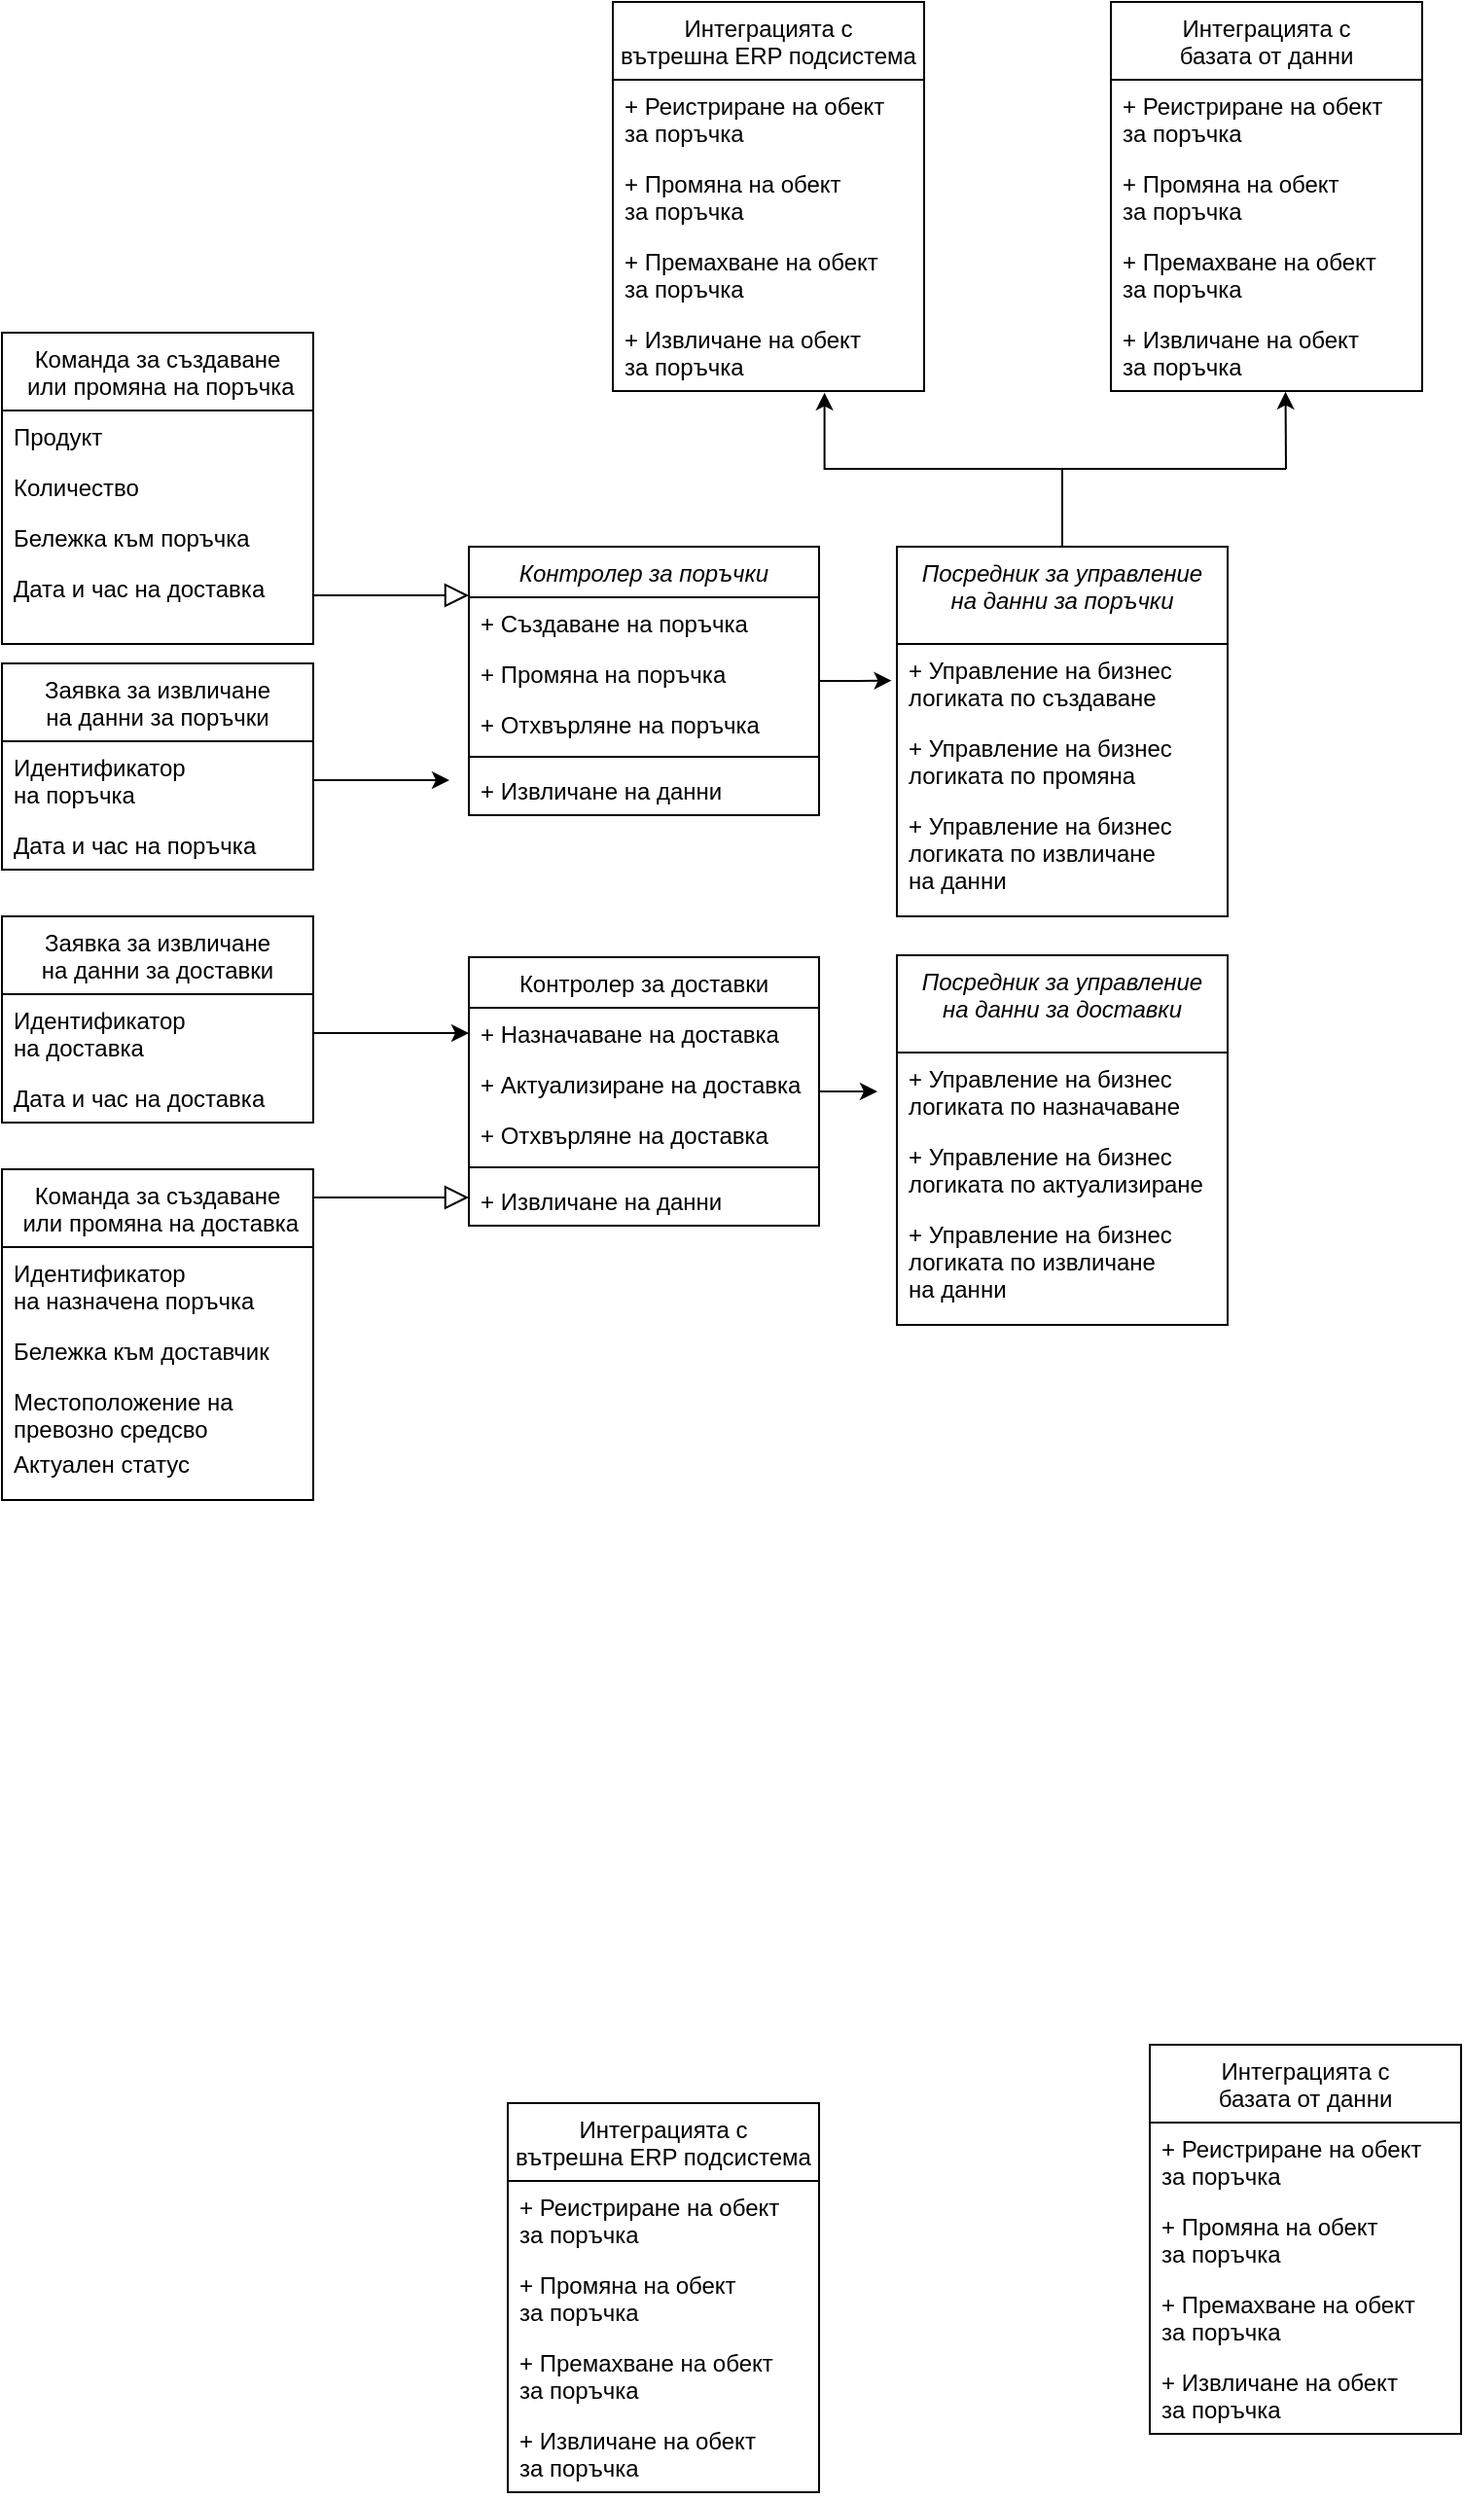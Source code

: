 <mxfile version="26.0.9">
  <diagram id="C5RBs43oDa-KdzZeNtuy" name="Page-1">
    <mxGraphModel dx="913" dy="1608" grid="1" gridSize="10" guides="1" tooltips="1" connect="1" arrows="1" fold="1" page="1" pageScale="1" pageWidth="827" pageHeight="1169" math="0" shadow="0">
      <root>
        <mxCell id="WIyWlLk6GJQsqaUBKTNV-0" />
        <mxCell id="WIyWlLk6GJQsqaUBKTNV-1" parent="WIyWlLk6GJQsqaUBKTNV-0" />
        <mxCell id="zkfFHV4jXpPFQw0GAbJ--0" value="Контролер за поръчки" style="swimlane;fontStyle=2;align=center;verticalAlign=top;childLayout=stackLayout;horizontal=1;startSize=26;horizontalStack=0;resizeParent=1;resizeLast=0;collapsible=1;marginBottom=0;rounded=0;shadow=0;strokeWidth=1;" parent="WIyWlLk6GJQsqaUBKTNV-1" vertex="1">
          <mxGeometry x="260" y="120" width="180" height="138" as="geometry">
            <mxRectangle x="230" y="140" width="160" height="26" as="alternateBounds" />
          </mxGeometry>
        </mxCell>
        <mxCell id="zkfFHV4jXpPFQw0GAbJ--1" value="+ Създаване на поръчка" style="text;align=left;verticalAlign=top;spacingLeft=4;spacingRight=4;overflow=hidden;rotatable=0;points=[[0,0.5],[1,0.5]];portConstraint=eastwest;" parent="zkfFHV4jXpPFQw0GAbJ--0" vertex="1">
          <mxGeometry y="26" width="180" height="26" as="geometry" />
        </mxCell>
        <mxCell id="zkfFHV4jXpPFQw0GAbJ--2" value="+ Промяна на поръчка" style="text;align=left;verticalAlign=top;spacingLeft=4;spacingRight=4;overflow=hidden;rotatable=0;points=[[0,0.5],[1,0.5]];portConstraint=eastwest;rounded=0;shadow=0;html=0;" parent="zkfFHV4jXpPFQw0GAbJ--0" vertex="1">
          <mxGeometry y="52" width="180" height="26" as="geometry" />
        </mxCell>
        <mxCell id="zkfFHV4jXpPFQw0GAbJ--3" value="+ Отхвърляне на поръчка" style="text;align=left;verticalAlign=top;spacingLeft=4;spacingRight=4;overflow=hidden;rotatable=0;points=[[0,0.5],[1,0.5]];portConstraint=eastwest;rounded=0;shadow=0;html=0;" parent="zkfFHV4jXpPFQw0GAbJ--0" vertex="1">
          <mxGeometry y="78" width="180" height="26" as="geometry" />
        </mxCell>
        <mxCell id="zkfFHV4jXpPFQw0GAbJ--4" value="" style="line;html=1;strokeWidth=1;align=left;verticalAlign=middle;spacingTop=-1;spacingLeft=3;spacingRight=3;rotatable=0;labelPosition=right;points=[];portConstraint=eastwest;" parent="zkfFHV4jXpPFQw0GAbJ--0" vertex="1">
          <mxGeometry y="104" width="180" height="8" as="geometry" />
        </mxCell>
        <mxCell id="zkfFHV4jXpPFQw0GAbJ--5" value="+ Извличане на данни" style="text;align=left;verticalAlign=top;spacingLeft=4;spacingRight=4;overflow=hidden;rotatable=0;points=[[0,0.5],[1,0.5]];portConstraint=eastwest;" parent="zkfFHV4jXpPFQw0GAbJ--0" vertex="1">
          <mxGeometry y="112" width="180" height="26" as="geometry" />
        </mxCell>
        <mxCell id="zkfFHV4jXpPFQw0GAbJ--6" value="Команда за създаване&#xa; или промяна на поръчка" style="swimlane;fontStyle=0;align=center;verticalAlign=top;childLayout=stackLayout;horizontal=1;startSize=40;horizontalStack=0;resizeParent=1;resizeLast=0;collapsible=1;marginBottom=0;rounded=0;shadow=0;strokeWidth=1;" parent="WIyWlLk6GJQsqaUBKTNV-1" vertex="1">
          <mxGeometry x="20" y="10" width="160" height="160" as="geometry">
            <mxRectangle x="20" y="120" width="160" height="26" as="alternateBounds" />
          </mxGeometry>
        </mxCell>
        <mxCell id="zkfFHV4jXpPFQw0GAbJ--7" value="Продукт" style="text;align=left;verticalAlign=top;spacingLeft=4;spacingRight=4;overflow=hidden;rotatable=0;points=[[0,0.5],[1,0.5]];portConstraint=eastwest;" parent="zkfFHV4jXpPFQw0GAbJ--6" vertex="1">
          <mxGeometry y="40" width="160" height="26" as="geometry" />
        </mxCell>
        <mxCell id="zkfFHV4jXpPFQw0GAbJ--8" value="Количество" style="text;align=left;verticalAlign=top;spacingLeft=4;spacingRight=4;overflow=hidden;rotatable=0;points=[[0,0.5],[1,0.5]];portConstraint=eastwest;rounded=0;shadow=0;html=0;" parent="zkfFHV4jXpPFQw0GAbJ--6" vertex="1">
          <mxGeometry y="66" width="160" height="26" as="geometry" />
        </mxCell>
        <mxCell id="-l603Kjwj29RVG60U1Hf-0" value="Бележка към поръчка" style="text;align=left;verticalAlign=top;spacingLeft=4;spacingRight=4;overflow=hidden;rotatable=0;points=[[0,0.5],[1,0.5]];portConstraint=eastwest;rounded=0;shadow=0;html=0;" parent="zkfFHV4jXpPFQw0GAbJ--6" vertex="1">
          <mxGeometry y="92" width="160" height="26" as="geometry" />
        </mxCell>
        <mxCell id="-l603Kjwj29RVG60U1Hf-1" value="Дата и час на доставка" style="text;align=left;verticalAlign=top;spacingLeft=4;spacingRight=4;overflow=hidden;rotatable=0;points=[[0,0.5],[1,0.5]];portConstraint=eastwest;rounded=0;shadow=0;html=0;" parent="zkfFHV4jXpPFQw0GAbJ--6" vertex="1">
          <mxGeometry y="118" width="160" height="26" as="geometry" />
        </mxCell>
        <mxCell id="zkfFHV4jXpPFQw0GAbJ--12" value="" style="endArrow=block;endSize=10;endFill=0;shadow=0;strokeWidth=1;rounded=0;curved=0;edgeStyle=elbowEdgeStyle;elbow=vertical;" parent="WIyWlLk6GJQsqaUBKTNV-1" source="zkfFHV4jXpPFQw0GAbJ--6" target="zkfFHV4jXpPFQw0GAbJ--0" edge="1">
          <mxGeometry width="160" relative="1" as="geometry">
            <mxPoint x="200" y="203" as="sourcePoint" />
            <mxPoint x="200" y="203" as="targetPoint" />
          </mxGeometry>
        </mxCell>
        <mxCell id="zkfFHV4jXpPFQw0GAbJ--17" value="Интеграцията с &#xa;базата от данни" style="swimlane;fontStyle=0;align=center;verticalAlign=top;childLayout=stackLayout;horizontal=1;startSize=40;horizontalStack=0;resizeParent=1;resizeLast=0;collapsible=1;marginBottom=0;rounded=0;shadow=0;strokeWidth=1;" parent="WIyWlLk6GJQsqaUBKTNV-1" vertex="1">
          <mxGeometry x="590" y="-160" width="160" height="200" as="geometry">
            <mxRectangle x="550" y="140" width="160" height="26" as="alternateBounds" />
          </mxGeometry>
        </mxCell>
        <mxCell id="zkfFHV4jXpPFQw0GAbJ--18" value="+ Реистриране на обект&#xa;за поръчка" style="text;align=left;verticalAlign=top;spacingLeft=4;spacingRight=4;overflow=hidden;rotatable=0;points=[[0,0.5],[1,0.5]];portConstraint=eastwest;" parent="zkfFHV4jXpPFQw0GAbJ--17" vertex="1">
          <mxGeometry y="40" width="160" height="40" as="geometry" />
        </mxCell>
        <mxCell id="zkfFHV4jXpPFQw0GAbJ--19" value="+ Промяна на обект&#xa;за поръчка" style="text;align=left;verticalAlign=top;spacingLeft=4;spacingRight=4;overflow=hidden;rotatable=0;points=[[0,0.5],[1,0.5]];portConstraint=eastwest;rounded=0;shadow=0;html=0;" parent="zkfFHV4jXpPFQw0GAbJ--17" vertex="1">
          <mxGeometry y="80" width="160" height="40" as="geometry" />
        </mxCell>
        <mxCell id="-l603Kjwj29RVG60U1Hf-2" value="+ Премахване на обект&#xa;за поръчка" style="text;align=left;verticalAlign=top;spacingLeft=4;spacingRight=4;overflow=hidden;rotatable=0;points=[[0,0.5],[1,0.5]];portConstraint=eastwest;rounded=0;shadow=0;html=0;" parent="zkfFHV4jXpPFQw0GAbJ--17" vertex="1">
          <mxGeometry y="120" width="160" height="40" as="geometry" />
        </mxCell>
        <mxCell id="-l603Kjwj29RVG60U1Hf-3" value="+ Извличане на обект&#xa;за поръчка" style="text;align=left;verticalAlign=top;spacingLeft=4;spacingRight=4;overflow=hidden;rotatable=0;points=[[0,0.5],[1,0.5]];portConstraint=eastwest;rounded=0;shadow=0;html=0;" parent="zkfFHV4jXpPFQw0GAbJ--17" vertex="1">
          <mxGeometry y="160" width="160" height="40" as="geometry" />
        </mxCell>
        <mxCell id="-l603Kjwj29RVG60U1Hf-4" value="Интеграцията с &#xa;вътрешна ERP подсистема" style="swimlane;fontStyle=0;align=center;verticalAlign=top;childLayout=stackLayout;horizontal=1;startSize=40;horizontalStack=0;resizeParent=1;resizeLast=0;collapsible=1;marginBottom=0;rounded=0;shadow=0;strokeWidth=1;" parent="WIyWlLk6GJQsqaUBKTNV-1" vertex="1">
          <mxGeometry x="334" y="-160" width="160" height="200" as="geometry">
            <mxRectangle x="550" y="140" width="160" height="26" as="alternateBounds" />
          </mxGeometry>
        </mxCell>
        <mxCell id="-l603Kjwj29RVG60U1Hf-5" value="+ Реистриране на обект&#xa;за поръчка" style="text;align=left;verticalAlign=top;spacingLeft=4;spacingRight=4;overflow=hidden;rotatable=0;points=[[0,0.5],[1,0.5]];portConstraint=eastwest;" parent="-l603Kjwj29RVG60U1Hf-4" vertex="1">
          <mxGeometry y="40" width="160" height="40" as="geometry" />
        </mxCell>
        <mxCell id="-l603Kjwj29RVG60U1Hf-6" value="+ Промяна на обект&#xa;за поръчка" style="text;align=left;verticalAlign=top;spacingLeft=4;spacingRight=4;overflow=hidden;rotatable=0;points=[[0,0.5],[1,0.5]];portConstraint=eastwest;rounded=0;shadow=0;html=0;" parent="-l603Kjwj29RVG60U1Hf-4" vertex="1">
          <mxGeometry y="80" width="160" height="40" as="geometry" />
        </mxCell>
        <mxCell id="-l603Kjwj29RVG60U1Hf-7" value="+ Премахване на обект&#xa;за поръчка" style="text;align=left;verticalAlign=top;spacingLeft=4;spacingRight=4;overflow=hidden;rotatable=0;points=[[0,0.5],[1,0.5]];portConstraint=eastwest;rounded=0;shadow=0;html=0;" parent="-l603Kjwj29RVG60U1Hf-4" vertex="1">
          <mxGeometry y="120" width="160" height="40" as="geometry" />
        </mxCell>
        <mxCell id="-l603Kjwj29RVG60U1Hf-8" value="+ Извличане на обект&#xa;за поръчка" style="text;align=left;verticalAlign=top;spacingLeft=4;spacingRight=4;overflow=hidden;rotatable=0;points=[[0,0.5],[1,0.5]];portConstraint=eastwest;rounded=0;shadow=0;html=0;" parent="-l603Kjwj29RVG60U1Hf-4" vertex="1">
          <mxGeometry y="160" width="160" height="40" as="geometry" />
        </mxCell>
        <mxCell id="-l603Kjwj29RVG60U1Hf-13" value="Посредник за управление &#xa;на данни за поръчки" style="swimlane;fontStyle=2;align=center;verticalAlign=top;childLayout=stackLayout;horizontal=1;startSize=50;horizontalStack=0;resizeParent=1;resizeLast=0;collapsible=1;marginBottom=0;rounded=0;shadow=0;strokeWidth=1;" parent="WIyWlLk6GJQsqaUBKTNV-1" vertex="1">
          <mxGeometry x="480" y="120" width="170" height="190" as="geometry">
            <mxRectangle x="230" y="140" width="160" height="26" as="alternateBounds" />
          </mxGeometry>
        </mxCell>
        <mxCell id="-l603Kjwj29RVG60U1Hf-28" value="+ Управление на бизнес &#xa;логиката по създаване" style="text;align=left;verticalAlign=top;spacingLeft=4;spacingRight=4;overflow=hidden;rotatable=0;points=[[0,0.5],[1,0.5]];portConstraint=eastwest;" parent="-l603Kjwj29RVG60U1Hf-13" vertex="1">
          <mxGeometry y="50" width="170" height="40" as="geometry" />
        </mxCell>
        <mxCell id="-l603Kjwj29RVG60U1Hf-29" value="+ Управление на бизнес &#xa;логиката по промяна" style="text;align=left;verticalAlign=top;spacingLeft=4;spacingRight=4;overflow=hidden;rotatable=0;points=[[0,0.5],[1,0.5]];portConstraint=eastwest;" parent="-l603Kjwj29RVG60U1Hf-13" vertex="1">
          <mxGeometry y="90" width="170" height="40" as="geometry" />
        </mxCell>
        <mxCell id="-l603Kjwj29RVG60U1Hf-30" value="+ Управление на бизнес &#xa;логиката по извличане &#xa;на данни" style="text;align=left;verticalAlign=top;spacingLeft=4;spacingRight=4;overflow=hidden;rotatable=0;points=[[0,0.5],[1,0.5]];portConstraint=eastwest;" parent="-l603Kjwj29RVG60U1Hf-13" vertex="1">
          <mxGeometry y="130" width="170" height="50" as="geometry" />
        </mxCell>
        <mxCell id="-l603Kjwj29RVG60U1Hf-21" style="edgeStyle=orthogonalEdgeStyle;rounded=0;orthogonalLoop=1;jettySize=auto;html=1;entryX=0.68;entryY=1.021;entryDx=0;entryDy=0;entryPerimeter=0;" parent="WIyWlLk6GJQsqaUBKTNV-1" source="-l603Kjwj29RVG60U1Hf-13" target="-l603Kjwj29RVG60U1Hf-8" edge="1">
          <mxGeometry relative="1" as="geometry" />
        </mxCell>
        <mxCell id="-l603Kjwj29RVG60U1Hf-24" value="" style="endArrow=classic;html=1;rounded=0;entryX=0.561;entryY=1.009;entryDx=0;entryDy=0;entryPerimeter=0;" parent="WIyWlLk6GJQsqaUBKTNV-1" target="-l603Kjwj29RVG60U1Hf-3" edge="1">
          <mxGeometry width="50" height="50" relative="1" as="geometry">
            <mxPoint x="680" y="80" as="sourcePoint" />
            <mxPoint x="500" y="50" as="targetPoint" />
          </mxGeometry>
        </mxCell>
        <mxCell id="-l603Kjwj29RVG60U1Hf-25" value="" style="endArrow=none;html=1;rounded=0;" parent="WIyWlLk6GJQsqaUBKTNV-1" edge="1">
          <mxGeometry width="50" height="50" relative="1" as="geometry">
            <mxPoint x="560" y="80" as="sourcePoint" />
            <mxPoint x="680" y="80" as="targetPoint" />
          </mxGeometry>
        </mxCell>
        <mxCell id="-l603Kjwj29RVG60U1Hf-32" style="edgeStyle=orthogonalEdgeStyle;rounded=0;orthogonalLoop=1;jettySize=auto;html=1;entryX=-0.017;entryY=0.471;entryDx=0;entryDy=0;entryPerimeter=0;" parent="WIyWlLk6GJQsqaUBKTNV-1" source="zkfFHV4jXpPFQw0GAbJ--0" edge="1">
          <mxGeometry relative="1" as="geometry">
            <mxPoint x="477.28" y="188.84" as="targetPoint" />
          </mxGeometry>
        </mxCell>
        <mxCell id="S2_QrUzKiXi8o2pbdPD4-0" style="edgeStyle=orthogonalEdgeStyle;rounded=0;orthogonalLoop=1;jettySize=auto;html=1;" edge="1" parent="WIyWlLk6GJQsqaUBKTNV-1" source="-l603Kjwj29RVG60U1Hf-64">
          <mxGeometry relative="1" as="geometry">
            <mxPoint x="470" y="400" as="targetPoint" />
          </mxGeometry>
        </mxCell>
        <mxCell id="-l603Kjwj29RVG60U1Hf-64" value="Контролер за доставки" style="swimlane;fontStyle=0;align=center;verticalAlign=top;childLayout=stackLayout;horizontal=1;startSize=26;horizontalStack=0;resizeParent=1;resizeLast=0;collapsible=1;marginBottom=0;rounded=0;shadow=0;strokeWidth=1;" parent="WIyWlLk6GJQsqaUBKTNV-1" vertex="1">
          <mxGeometry x="260" y="331" width="180" height="138" as="geometry">
            <mxRectangle x="230" y="140" width="160" height="26" as="alternateBounds" />
          </mxGeometry>
        </mxCell>
        <mxCell id="-l603Kjwj29RVG60U1Hf-65" value="+ Назначаване на доставка" style="text;align=left;verticalAlign=top;spacingLeft=4;spacingRight=4;overflow=hidden;rotatable=0;points=[[0,0.5],[1,0.5]];portConstraint=eastwest;" parent="-l603Kjwj29RVG60U1Hf-64" vertex="1">
          <mxGeometry y="26" width="180" height="26" as="geometry" />
        </mxCell>
        <mxCell id="-l603Kjwj29RVG60U1Hf-66" value="+ Актуализиране на доставка" style="text;align=left;verticalAlign=top;spacingLeft=4;spacingRight=4;overflow=hidden;rotatable=0;points=[[0,0.5],[1,0.5]];portConstraint=eastwest;rounded=0;shadow=0;html=0;" parent="-l603Kjwj29RVG60U1Hf-64" vertex="1">
          <mxGeometry y="52" width="180" height="26" as="geometry" />
        </mxCell>
        <mxCell id="-l603Kjwj29RVG60U1Hf-67" value="+ Отхвърляне на доставка" style="text;align=left;verticalAlign=top;spacingLeft=4;spacingRight=4;overflow=hidden;rotatable=0;points=[[0,0.5],[1,0.5]];portConstraint=eastwest;rounded=0;shadow=0;html=0;" parent="-l603Kjwj29RVG60U1Hf-64" vertex="1">
          <mxGeometry y="78" width="180" height="26" as="geometry" />
        </mxCell>
        <mxCell id="-l603Kjwj29RVG60U1Hf-68" value="" style="line;html=1;strokeWidth=1;align=left;verticalAlign=middle;spacingTop=-1;spacingLeft=3;spacingRight=3;rotatable=0;labelPosition=right;points=[];portConstraint=eastwest;" parent="-l603Kjwj29RVG60U1Hf-64" vertex="1">
          <mxGeometry y="104" width="180" height="8" as="geometry" />
        </mxCell>
        <mxCell id="-l603Kjwj29RVG60U1Hf-69" value="+ Извличане на данни" style="text;align=left;verticalAlign=top;spacingLeft=4;spacingRight=4;overflow=hidden;rotatable=0;points=[[0,0.5],[1,0.5]];portConstraint=eastwest;" parent="-l603Kjwj29RVG60U1Hf-64" vertex="1">
          <mxGeometry y="112" width="180" height="26" as="geometry" />
        </mxCell>
        <mxCell id="-l603Kjwj29RVG60U1Hf-70" value="Команда за създаване&#xa; или промяна на доставка" style="swimlane;fontStyle=0;align=center;verticalAlign=top;childLayout=stackLayout;horizontal=1;startSize=40;horizontalStack=0;resizeParent=1;resizeLast=0;collapsible=1;marginBottom=0;rounded=0;shadow=0;strokeWidth=1;" parent="WIyWlLk6GJQsqaUBKTNV-1" vertex="1">
          <mxGeometry x="20" y="440" width="160" height="170" as="geometry">
            <mxRectangle x="20" y="120" width="160" height="26" as="alternateBounds" />
          </mxGeometry>
        </mxCell>
        <mxCell id="-l603Kjwj29RVG60U1Hf-71" value="Идентификатор&#xa;на назначена поръчка" style="text;align=left;verticalAlign=top;spacingLeft=4;spacingRight=4;overflow=hidden;rotatable=0;points=[[0,0.5],[1,0.5]];portConstraint=eastwest;" parent="-l603Kjwj29RVG60U1Hf-70" vertex="1">
          <mxGeometry y="40" width="160" height="40" as="geometry" />
        </mxCell>
        <mxCell id="-l603Kjwj29RVG60U1Hf-73" value="Бележка към доставчик" style="text;align=left;verticalAlign=top;spacingLeft=4;spacingRight=4;overflow=hidden;rotatable=0;points=[[0,0.5],[1,0.5]];portConstraint=eastwest;rounded=0;shadow=0;html=0;" parent="-l603Kjwj29RVG60U1Hf-70" vertex="1">
          <mxGeometry y="80" width="160" height="26" as="geometry" />
        </mxCell>
        <mxCell id="-l603Kjwj29RVG60U1Hf-74" value="Местоположение на &#xa;превозно средсво" style="text;align=left;verticalAlign=top;spacingLeft=4;spacingRight=4;overflow=hidden;rotatable=0;points=[[0,0.5],[1,0.5]];portConstraint=eastwest;rounded=0;shadow=0;html=0;" parent="-l603Kjwj29RVG60U1Hf-70" vertex="1">
          <mxGeometry y="106" width="160" height="32" as="geometry" />
        </mxCell>
        <mxCell id="-l603Kjwj29RVG60U1Hf-72" value="Актуален статус" style="text;align=left;verticalAlign=top;spacingLeft=4;spacingRight=4;overflow=hidden;rotatable=0;points=[[0,0.5],[1,0.5]];portConstraint=eastwest;rounded=0;shadow=0;html=0;" parent="-l603Kjwj29RVG60U1Hf-70" vertex="1">
          <mxGeometry y="138" width="160" height="26" as="geometry" />
        </mxCell>
        <mxCell id="-l603Kjwj29RVG60U1Hf-75" value="" style="endArrow=block;endSize=10;endFill=0;shadow=0;strokeWidth=1;rounded=0;curved=0;edgeStyle=elbowEdgeStyle;elbow=vertical;" parent="WIyWlLk6GJQsqaUBKTNV-1" source="-l603Kjwj29RVG60U1Hf-70" target="-l603Kjwj29RVG60U1Hf-64" edge="1">
          <mxGeometry width="160" relative="1" as="geometry">
            <mxPoint x="210" y="733" as="sourcePoint" />
            <mxPoint x="210" y="733" as="targetPoint" />
          </mxGeometry>
        </mxCell>
        <mxCell id="-l603Kjwj29RVG60U1Hf-76" value="Интеграцията с &#xa;базата от данни" style="swimlane;fontStyle=0;align=center;verticalAlign=top;childLayout=stackLayout;horizontal=1;startSize=40;horizontalStack=0;resizeParent=1;resizeLast=0;collapsible=1;marginBottom=0;rounded=0;shadow=0;strokeWidth=1;" parent="WIyWlLk6GJQsqaUBKTNV-1" vertex="1">
          <mxGeometry x="610" y="890" width="160" height="200" as="geometry">
            <mxRectangle x="550" y="140" width="160" height="26" as="alternateBounds" />
          </mxGeometry>
        </mxCell>
        <mxCell id="-l603Kjwj29RVG60U1Hf-77" value="+ Реистриране на обект&#xa;за поръчка" style="text;align=left;verticalAlign=top;spacingLeft=4;spacingRight=4;overflow=hidden;rotatable=0;points=[[0,0.5],[1,0.5]];portConstraint=eastwest;" parent="-l603Kjwj29RVG60U1Hf-76" vertex="1">
          <mxGeometry y="40" width="160" height="40" as="geometry" />
        </mxCell>
        <mxCell id="-l603Kjwj29RVG60U1Hf-78" value="+ Промяна на обект&#xa;за поръчка" style="text;align=left;verticalAlign=top;spacingLeft=4;spacingRight=4;overflow=hidden;rotatable=0;points=[[0,0.5],[1,0.5]];portConstraint=eastwest;rounded=0;shadow=0;html=0;" parent="-l603Kjwj29RVG60U1Hf-76" vertex="1">
          <mxGeometry y="80" width="160" height="40" as="geometry" />
        </mxCell>
        <mxCell id="-l603Kjwj29RVG60U1Hf-79" value="+ Премахване на обект&#xa;за поръчка" style="text;align=left;verticalAlign=top;spacingLeft=4;spacingRight=4;overflow=hidden;rotatable=0;points=[[0,0.5],[1,0.5]];portConstraint=eastwest;rounded=0;shadow=0;html=0;" parent="-l603Kjwj29RVG60U1Hf-76" vertex="1">
          <mxGeometry y="120" width="160" height="40" as="geometry" />
        </mxCell>
        <mxCell id="-l603Kjwj29RVG60U1Hf-80" value="+ Извличане на обект&#xa;за поръчка" style="text;align=left;verticalAlign=top;spacingLeft=4;spacingRight=4;overflow=hidden;rotatable=0;points=[[0,0.5],[1,0.5]];portConstraint=eastwest;rounded=0;shadow=0;html=0;" parent="-l603Kjwj29RVG60U1Hf-76" vertex="1">
          <mxGeometry y="160" width="160" height="40" as="geometry" />
        </mxCell>
        <mxCell id="-l603Kjwj29RVG60U1Hf-81" value="Интеграцията с &#xa;вътрешна ERP подсистема" style="swimlane;fontStyle=0;align=center;verticalAlign=top;childLayout=stackLayout;horizontal=1;startSize=40;horizontalStack=0;resizeParent=1;resizeLast=0;collapsible=1;marginBottom=0;rounded=0;shadow=0;strokeWidth=1;" parent="WIyWlLk6GJQsqaUBKTNV-1" vertex="1">
          <mxGeometry x="280" y="920" width="160" height="200" as="geometry">
            <mxRectangle x="550" y="140" width="160" height="26" as="alternateBounds" />
          </mxGeometry>
        </mxCell>
        <mxCell id="-l603Kjwj29RVG60U1Hf-82" value="+ Реистриране на обект&#xa;за поръчка" style="text;align=left;verticalAlign=top;spacingLeft=4;spacingRight=4;overflow=hidden;rotatable=0;points=[[0,0.5],[1,0.5]];portConstraint=eastwest;" parent="-l603Kjwj29RVG60U1Hf-81" vertex="1">
          <mxGeometry y="40" width="160" height="40" as="geometry" />
        </mxCell>
        <mxCell id="-l603Kjwj29RVG60U1Hf-83" value="+ Промяна на обект&#xa;за поръчка" style="text;align=left;verticalAlign=top;spacingLeft=4;spacingRight=4;overflow=hidden;rotatable=0;points=[[0,0.5],[1,0.5]];portConstraint=eastwest;rounded=0;shadow=0;html=0;" parent="-l603Kjwj29RVG60U1Hf-81" vertex="1">
          <mxGeometry y="80" width="160" height="40" as="geometry" />
        </mxCell>
        <mxCell id="-l603Kjwj29RVG60U1Hf-84" value="+ Премахване на обект&#xa;за поръчка" style="text;align=left;verticalAlign=top;spacingLeft=4;spacingRight=4;overflow=hidden;rotatable=0;points=[[0,0.5],[1,0.5]];portConstraint=eastwest;rounded=0;shadow=0;html=0;" parent="-l603Kjwj29RVG60U1Hf-81" vertex="1">
          <mxGeometry y="120" width="160" height="40" as="geometry" />
        </mxCell>
        <mxCell id="-l603Kjwj29RVG60U1Hf-85" value="+ Извличане на обект&#xa;за поръчка" style="text;align=left;verticalAlign=top;spacingLeft=4;spacingRight=4;overflow=hidden;rotatable=0;points=[[0,0.5],[1,0.5]];portConstraint=eastwest;rounded=0;shadow=0;html=0;" parent="-l603Kjwj29RVG60U1Hf-81" vertex="1">
          <mxGeometry y="160" width="160" height="40" as="geometry" />
        </mxCell>
        <mxCell id="-l603Kjwj29RVG60U1Hf-86" value="Посредник за управление &#xa;на данни за доставки" style="swimlane;fontStyle=2;align=center;verticalAlign=top;childLayout=stackLayout;horizontal=1;startSize=50;horizontalStack=0;resizeParent=1;resizeLast=0;collapsible=1;marginBottom=0;rounded=0;shadow=0;strokeWidth=1;" parent="WIyWlLk6GJQsqaUBKTNV-1" vertex="1">
          <mxGeometry x="480" y="330" width="170" height="190" as="geometry">
            <mxRectangle x="230" y="140" width="160" height="26" as="alternateBounds" />
          </mxGeometry>
        </mxCell>
        <mxCell id="-l603Kjwj29RVG60U1Hf-87" value="+ Управление на бизнес &#xa;логиката по назначаване " style="text;align=left;verticalAlign=top;spacingLeft=4;spacingRight=4;overflow=hidden;rotatable=0;points=[[0,0.5],[1,0.5]];portConstraint=eastwest;" parent="-l603Kjwj29RVG60U1Hf-86" vertex="1">
          <mxGeometry y="50" width="170" height="40" as="geometry" />
        </mxCell>
        <mxCell id="-l603Kjwj29RVG60U1Hf-88" value="+ Управление на бизнес &#xa;логиката по актуализиране " style="text;align=left;verticalAlign=top;spacingLeft=4;spacingRight=4;overflow=hidden;rotatable=0;points=[[0,0.5],[1,0.5]];portConstraint=eastwest;" parent="-l603Kjwj29RVG60U1Hf-86" vertex="1">
          <mxGeometry y="90" width="170" height="40" as="geometry" />
        </mxCell>
        <mxCell id="-l603Kjwj29RVG60U1Hf-89" value="+ Управление на бизнес &#xa;логиката по извличане &#xa;на данни" style="text;align=left;verticalAlign=top;spacingLeft=4;spacingRight=4;overflow=hidden;rotatable=0;points=[[0,0.5],[1,0.5]];portConstraint=eastwest;" parent="-l603Kjwj29RVG60U1Hf-86" vertex="1">
          <mxGeometry y="130" width="170" height="50" as="geometry" />
        </mxCell>
        <mxCell id="S2_QrUzKiXi8o2pbdPD4-1" value="Заявка за извличане&#xa;на данни за поръчки" style="swimlane;fontStyle=0;align=center;verticalAlign=top;childLayout=stackLayout;horizontal=1;startSize=40;horizontalStack=0;resizeParent=1;resizeLast=0;collapsible=1;marginBottom=0;rounded=0;shadow=0;strokeWidth=1;" vertex="1" parent="WIyWlLk6GJQsqaUBKTNV-1">
          <mxGeometry x="20" y="180" width="160" height="106" as="geometry">
            <mxRectangle x="20" y="120" width="160" height="26" as="alternateBounds" />
          </mxGeometry>
        </mxCell>
        <mxCell id="S2_QrUzKiXi8o2pbdPD4-9" style="edgeStyle=orthogonalEdgeStyle;rounded=0;orthogonalLoop=1;jettySize=auto;html=1;" edge="1" parent="S2_QrUzKiXi8o2pbdPD4-1" source="S2_QrUzKiXi8o2pbdPD4-2">
          <mxGeometry relative="1" as="geometry">
            <mxPoint x="230" y="60" as="targetPoint" />
          </mxGeometry>
        </mxCell>
        <mxCell id="S2_QrUzKiXi8o2pbdPD4-2" value="Идентификатор &#xa;на поръчка" style="text;align=left;verticalAlign=top;spacingLeft=4;spacingRight=4;overflow=hidden;rotatable=0;points=[[0,0.5],[1,0.5]];portConstraint=eastwest;" vertex="1" parent="S2_QrUzKiXi8o2pbdPD4-1">
          <mxGeometry y="40" width="160" height="40" as="geometry" />
        </mxCell>
        <mxCell id="S2_QrUzKiXi8o2pbdPD4-3" value="Дата и час на поръчка" style="text;align=left;verticalAlign=top;spacingLeft=4;spacingRight=4;overflow=hidden;rotatable=0;points=[[0,0.5],[1,0.5]];portConstraint=eastwest;rounded=0;shadow=0;html=0;" vertex="1" parent="S2_QrUzKiXi8o2pbdPD4-1">
          <mxGeometry y="80" width="160" height="26" as="geometry" />
        </mxCell>
        <mxCell id="S2_QrUzKiXi8o2pbdPD4-6" value="Заявка за извличане&#xa;на данни за доставки" style="swimlane;fontStyle=0;align=center;verticalAlign=top;childLayout=stackLayout;horizontal=1;startSize=40;horizontalStack=0;resizeParent=1;resizeLast=0;collapsible=1;marginBottom=0;rounded=0;shadow=0;strokeWidth=1;" vertex="1" parent="WIyWlLk6GJQsqaUBKTNV-1">
          <mxGeometry x="20" y="310" width="160" height="106" as="geometry">
            <mxRectangle x="20" y="120" width="160" height="26" as="alternateBounds" />
          </mxGeometry>
        </mxCell>
        <mxCell id="S2_QrUzKiXi8o2pbdPD4-7" value="Идентификатор &#xa;на доставка" style="text;align=left;verticalAlign=top;spacingLeft=4;spacingRight=4;overflow=hidden;rotatable=0;points=[[0,0.5],[1,0.5]];portConstraint=eastwest;" vertex="1" parent="S2_QrUzKiXi8o2pbdPD4-6">
          <mxGeometry y="40" width="160" height="40" as="geometry" />
        </mxCell>
        <mxCell id="S2_QrUzKiXi8o2pbdPD4-8" value="Дата и час на доставка" style="text;align=left;verticalAlign=top;spacingLeft=4;spacingRight=4;overflow=hidden;rotatable=0;points=[[0,0.5],[1,0.5]];portConstraint=eastwest;rounded=0;shadow=0;html=0;" vertex="1" parent="S2_QrUzKiXi8o2pbdPD4-6">
          <mxGeometry y="80" width="160" height="26" as="geometry" />
        </mxCell>
        <mxCell id="S2_QrUzKiXi8o2pbdPD4-10" style="edgeStyle=orthogonalEdgeStyle;rounded=0;orthogonalLoop=1;jettySize=auto;html=1;entryX=0;entryY=0.5;entryDx=0;entryDy=0;" edge="1" parent="WIyWlLk6GJQsqaUBKTNV-1" source="S2_QrUzKiXi8o2pbdPD4-7" target="-l603Kjwj29RVG60U1Hf-65">
          <mxGeometry relative="1" as="geometry" />
        </mxCell>
      </root>
    </mxGraphModel>
  </diagram>
</mxfile>
